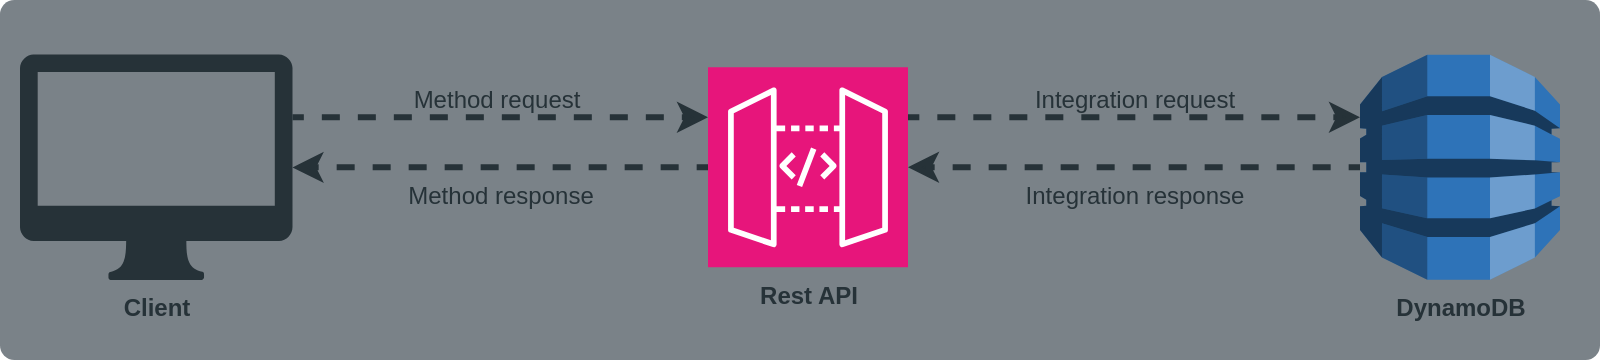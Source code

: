 <mxfile version="24.5.3" type="device" pages="4">
  <diagram id="n53C7Ly3tryWoGmCWPEh" name="main">
    <mxGraphModel dx="2578" dy="997" grid="1" gridSize="10" guides="1" tooltips="1" connect="1" arrows="1" fold="1" page="1" pageScale="1" pageWidth="850" pageHeight="1100" math="0" shadow="0">
      <root>
        <mxCell id="0" />
        <mxCell id="1" parent="0" />
        <mxCell id="8fWvTWrf5ASatTZoQeHy-1" value="" style="rounded=1;whiteSpace=wrap;html=1;strokeColor=none;fillColor=#7A8288;strokeWidth=2;shadow=0;glass=0;arcSize=4;fontColor=#263238;" parent="1" vertex="1">
          <mxGeometry x="-180" y="100" width="800" height="180" as="geometry" />
        </mxCell>
        <mxCell id="hWgJUITcQAsQmYvhGfW3-1" style="edgeStyle=orthogonalEdgeStyle;rounded=0;orthogonalLoop=1;jettySize=auto;html=1;dashed=1;flowAnimation=1;strokeWidth=3;flowAnimationDuration=1000;fixDash=0;anchorPointDirection=1;snapToPoint=0;flowAnimationDirection=normal;entryX=0;entryY=0.25;entryDx=0;entryDy=0;entryPerimeter=0;strokeColor=#263238;fontColor=#263238;" parent="1" source="hWgJUITcQAsQmYvhGfW3-3" target="hWgJUITcQAsQmYvhGfW3-4" edge="1">
          <mxGeometry relative="1" as="geometry">
            <Array as="points">
              <mxPoint x="70" y="159" />
            </Array>
          </mxGeometry>
        </mxCell>
        <mxCell id="hWgJUITcQAsQmYvhGfW3-2" value="Method request" style="edgeLabel;html=1;align=center;verticalAlign=bottom;resizable=0;points=[];labelBackgroundColor=none;fontSize=12;fontColor=#263238;" parent="hWgJUITcQAsQmYvhGfW3-1" vertex="1" connectable="0">
          <mxGeometry x="-0.18" y="-1" relative="1" as="geometry">
            <mxPoint x="16" y="-1" as="offset" />
          </mxGeometry>
        </mxCell>
        <mxCell id="hWgJUITcQAsQmYvhGfW3-3" value="Client" style="sketch=0;pointerEvents=1;shadow=0;dashed=0;html=1;strokeColor=none;fillColor=#263238;labelPosition=center;verticalLabelPosition=bottom;verticalAlign=top;outlineConnect=0;align=center;shape=mxgraph.office.devices.mac_client;fontStyle=1;aspect=fixed;fontColor=#263238;" parent="1" vertex="1">
          <mxGeometry x="-170" y="127.25" width="136.25" height="112.75" as="geometry" />
        </mxCell>
        <mxCell id="hWgJUITcQAsQmYvhGfW3-4" value="Rest API" style="sketch=0;points=[[0,0,0],[0.25,0,0],[0.5,0,0],[0.75,0,0],[1,0,0],[0,1,0],[0.25,1,0],[0.5,1,0],[0.75,1,0],[1,1,0],[0,0.25,0],[0,0.5,0],[0,0.75,0],[1,0.25,0],[1,0.5,0],[1,0.75,0]];outlineConnect=0;fontColor=#263238;fillColor=#E7157B;strokeColor=#ffffff;dashed=0;verticalLabelPosition=bottom;verticalAlign=top;align=center;html=1;fontSize=12;fontStyle=1;aspect=fixed;shape=mxgraph.aws4.resourceIcon;resIcon=mxgraph.aws4.api_gateway;" parent="1" vertex="1">
          <mxGeometry x="174" y="133.625" width="100" height="100" as="geometry" />
        </mxCell>
        <mxCell id="hWgJUITcQAsQmYvhGfW3-5" value="&lt;span&gt;DynamoDB&lt;/span&gt;" style="outlineConnect=0;dashed=0;verticalLabelPosition=bottom;verticalAlign=top;align=center;html=1;shape=mxgraph.aws3.dynamo_db;fillColor=#2E73B8;gradientColor=none;aspect=fixed;fontStyle=1;fontColor=#263238;" parent="1" vertex="1">
          <mxGeometry x="500" y="127.37" width="100" height="112.51" as="geometry" />
        </mxCell>
        <mxCell id="hWgJUITcQAsQmYvhGfW3-6" value="Integration request" style="edgeStyle=orthogonalEdgeStyle;rounded=0;orthogonalLoop=1;jettySize=auto;html=1;dashed=1;flowAnimation=1;strokeWidth=3;flowAnimationDuration=1000;fixDash=0;anchorPointDirection=1;snapToPoint=0;flowAnimationDirection=normal;exitX=1;exitY=0.25;exitDx=0;exitDy=0;exitPerimeter=0;fontSize=12;labelBackgroundColor=none;verticalAlign=bottom;fontColor=#263238;strokeColor=#263238;" parent="1" source="hWgJUITcQAsQmYvhGfW3-4" target="hWgJUITcQAsQmYvhGfW3-5" edge="1">
          <mxGeometry relative="1" as="geometry">
            <mxPoint x="128" y="174" as="sourcePoint" />
            <mxPoint x="500" y="151" as="targetPoint" />
            <Array as="points">
              <mxPoint x="360" y="159" />
              <mxPoint x="360" y="159" />
            </Array>
          </mxGeometry>
        </mxCell>
        <mxCell id="hWgJUITcQAsQmYvhGfW3-7" value="Integration response" style="edgeStyle=orthogonalEdgeStyle;rounded=0;orthogonalLoop=1;jettySize=auto;html=1;dashed=1;flowAnimation=1;strokeWidth=3;flowAnimationDuration=1000;fixDash=0;anchorPointDirection=1;snapToPoint=0;flowAnimationDirection=normal;labelBackgroundColor=none;textShadow=0;fontSize=12;verticalAlign=top;strokeColor=#263238;fontColor=#263238;" parent="1" source="hWgJUITcQAsQmYvhGfW3-5" target="hWgJUITcQAsQmYvhGfW3-4" edge="1">
          <mxGeometry relative="1" as="geometry">
            <mxPoint x="343" y="161" as="sourcePoint" />
            <mxPoint x="510" y="161" as="targetPoint" />
          </mxGeometry>
        </mxCell>
        <mxCell id="hWgJUITcQAsQmYvhGfW3-8" value="Method response" style="edgeStyle=orthogonalEdgeStyle;rounded=0;orthogonalLoop=1;jettySize=auto;html=1;dashed=1;flowAnimation=1;strokeWidth=3;flowAnimationDuration=1000;fixDash=0;anchorPointDirection=1;snapToPoint=0;flowAnimationDirection=normal;labelBackgroundColor=none;fontSize=12;verticalAlign=top;strokeColor=#263238;fontColor=#263238;" parent="1" source="hWgJUITcQAsQmYvhGfW3-4" target="hWgJUITcQAsQmYvhGfW3-3" edge="1">
          <mxGeometry relative="1" as="geometry">
            <mxPoint x="257" y="170" as="sourcePoint" />
            <mxPoint x="90" y="170" as="targetPoint" />
            <Array as="points" />
          </mxGeometry>
        </mxCell>
      </root>
    </mxGraphModel>
  </diagram>
  <diagram name="method_request" id="6o8CZv3Ip9dZTEALtOeO">
    <mxGraphModel dx="2445" dy="920" grid="1" gridSize="10" guides="1" tooltips="1" connect="1" arrows="1" fold="1" page="1" pageScale="1" pageWidth="850" pageHeight="1100" math="0" shadow="0">
      <root>
        <mxCell id="0" />
        <mxCell id="1" parent="0" />
        <mxCell id="i9ynW0Fy3JxZheoCbeSL-10" value="" style="rounded=1;whiteSpace=wrap;html=1;strokeColor=none;fillColor=#7A8288;arcSize=4;" parent="1" vertex="1">
          <mxGeometry x="-126" y="270" width="800" height="180" as="geometry" />
        </mxCell>
        <mxCell id="i9ynW0Fy3JxZheoCbeSL-11" value="&#xa;&lt;span style=&quot;font-family: Helvetica; font-size: 12px; font-style: normal; font-variant-ligatures: normal; font-variant-caps: normal; font-weight: 700; letter-spacing: normal; orphans: 2; text-indent: 0px; text-transform: none; widows: 2; word-spacing: 0px; -webkit-text-stroke-width: 0px; white-space: nowrap; text-decoration-thickness: initial; text-decoration-style: initial; text-decoration-color: initial; float: none; display: inline !important;&quot;&gt;Client send request&lt;/span&gt;&lt;div style=&quot;forced-color-adjust: none; font-family: Helvetica; font-size: 12px; font-style: normal; font-variant-ligatures: normal; font-variant-caps: normal; font-weight: 700; letter-spacing: normal; orphans: 2; text-indent: 0px; text-transform: none; widows: 2; word-spacing: 0px; -webkit-text-stroke-width: 0px; white-space: nowrap; text-decoration-thickness: initial; text-decoration-style: initial; text-decoration-color: initial;&quot;&gt;to API Gateway&lt;/div&gt;&#xa;&#xa;" style="edgeStyle=orthogonalEdgeStyle;rounded=0;orthogonalLoop=1;jettySize=auto;html=1;dashed=1;flowAnimation=1;strokeWidth=3;flowAnimationDuration=1000;fixDash=0;anchorPointDirection=1;snapToPoint=0;flowAnimationDirection=normal;entryX=0;entryY=0.25;entryDx=0;entryDy=0;entryPerimeter=0;strokeColor=#e7157b;fontSize=12;labelBackgroundColor=none;align=center;verticalAlign=bottom;fontColor=#263238;" parent="1" source="i9ynW0Fy3JxZheoCbeSL-13" target="i9ynW0Fy3JxZheoCbeSL-14" edge="1">
          <mxGeometry x="-0.0" y="-31" relative="1" as="geometry">
            <Array as="points">
              <mxPoint x="120" y="329" />
            </Array>
            <mxPoint as="offset" />
          </mxGeometry>
        </mxCell>
        <mxCell id="i9ynW0Fy3JxZheoCbeSL-12" value="&lt;span style=&quot;color: rgba(0, 0, 0, 0); font-family: monospace; font-size: 0px; text-align: start;&quot;&gt;%3CmxGraphModel%3E%3Croot%3E%3CmxCell%20id%3D%220%22%2F%3E%3CmxCell%20id%3D%221%22%20parent%3D%220%22%2F%3E%3CmxCell%20id%3D%222%22%20value%3D%22Client%20send%20request%26lt%3Bdiv%20style%3D%26quot%3Bfont-size%3A%207px%3B%26quot%3B%26gt%3Bto%20API%20Gateway%26lt%3B%2Fdiv%26gt%3B%22%20style%3D%22edgeLabel%3Bhtml%3D1%3Balign%3Dcenter%3BverticalAlign%3Dmiddle%3Bresizable%3D0%3Bpoints%3D%5B%5D%3BlabelBackgroundColor%3Dnone%3BfontSize%3D7%3BfontStyle%3D1%22%20vertex%3D%221%22%20connectable%3D%220%22%20parent%3D%221%22%3E%3CmxGeometry%20x%3D%22193.71%22%20y%3D%22150.771%22%20as%3D%22geometry%22%2F%3E%3C%2FmxCell%3E%3C%2Froot%3E%3C%2FmxGraphModel%3E&lt;/span&gt;" style="edgeLabel;html=1;align=center;verticalAlign=bottom;resizable=0;points=[];labelBackgroundColor=none;fontSize=12;" parent="i9ynW0Fy3JxZheoCbeSL-11" vertex="1" connectable="0">
          <mxGeometry x="-0.18" y="-1" relative="1" as="geometry">
            <mxPoint x="16" y="-1" as="offset" />
          </mxGeometry>
        </mxCell>
        <mxCell id="i9ynW0Fy3JxZheoCbeSL-13" value="Client" style="sketch=0;pointerEvents=1;shadow=0;dashed=0;html=1;strokeColor=none;fillColor=#263238;labelPosition=center;verticalLabelPosition=bottom;verticalAlign=top;outlineConnect=0;align=center;shape=mxgraph.office.devices.mac_client;fontStyle=1;aspect=fixed;fontColor=#263238;" parent="1" vertex="1">
          <mxGeometry x="-120" y="297.25" width="136.25" height="112.75" as="geometry" />
        </mxCell>
        <mxCell id="i9ynW0Fy3JxZheoCbeSL-14" value="Rest API" style="sketch=0;points=[[0,0,0],[0.25,0,0],[0.5,0,0],[0.75,0,0],[1,0,0],[0,1,0],[0.25,1,0],[0.5,1,0],[0.75,1,0],[1,1,0],[0,0.25,0],[0,0.5,0],[0,0.75,0],[1,0.25,0],[1,0.5,0],[1,0.75,0]];outlineConnect=0;fontColor=#263238;fillColor=#E7157B;strokeColor=#ffffff;dashed=0;verticalLabelPosition=bottom;verticalAlign=top;align=center;html=1;fontSize=12;fontStyle=1;aspect=fixed;shape=mxgraph.aws4.resourceIcon;resIcon=mxgraph.aws4.api_gateway;" parent="1" vertex="1">
          <mxGeometry x="224" y="303.625" width="100" height="100" as="geometry" />
        </mxCell>
        <mxCell id="i9ynW0Fy3JxZheoCbeSL-15" value="&lt;span&gt;DynamoDB&lt;/span&gt;" style="outlineConnect=0;dashed=0;verticalLabelPosition=bottom;verticalAlign=top;align=center;html=1;shape=mxgraph.aws3.dynamo_db;fillColor=#2E73B8;gradientColor=none;aspect=fixed;fontStyle=1;fontColor=#263238;" parent="1" vertex="1">
          <mxGeometry x="550" y="297.37" width="100" height="112.51" as="geometry" />
        </mxCell>
        <mxCell id="i9ynW0Fy3JxZheoCbeSL-16" value="" style="edgeStyle=orthogonalEdgeStyle;rounded=0;orthogonalLoop=1;jettySize=auto;html=1;dashed=1;flowAnimation=0;strokeWidth=2;flowAnimationDuration=1000;fixDash=0;anchorPointDirection=1;snapToPoint=0;flowAnimationDirection=normal;exitX=1;exitY=0.25;exitDx=0;exitDy=0;exitPerimeter=0;fontSize=12;labelBackgroundColor=none;verticalAlign=bottom;strokeColor=#263238;" parent="1" source="i9ynW0Fy3JxZheoCbeSL-14" target="i9ynW0Fy3JxZheoCbeSL-15" edge="1">
          <mxGeometry relative="1" as="geometry">
            <mxPoint x="178" y="344" as="sourcePoint" />
            <mxPoint x="550" y="321" as="targetPoint" />
            <Array as="points">
              <mxPoint x="410" y="329" />
              <mxPoint x="410" y="329" />
            </Array>
          </mxGeometry>
        </mxCell>
        <mxCell id="i9ynW0Fy3JxZheoCbeSL-17" value="" style="edgeStyle=orthogonalEdgeStyle;rounded=0;orthogonalLoop=1;jettySize=auto;html=1;dashed=1;flowAnimation=0;strokeWidth=2;flowAnimationDuration=1000;fixDash=0;anchorPointDirection=1;snapToPoint=0;flowAnimationDirection=normal;labelBackgroundColor=none;textShadow=1;fontSize=12;verticalAlign=top;strokeColor=#263238;" parent="1" source="i9ynW0Fy3JxZheoCbeSL-15" target="i9ynW0Fy3JxZheoCbeSL-14" edge="1">
          <mxGeometry relative="1" as="geometry">
            <mxPoint x="393" y="331" as="sourcePoint" />
            <mxPoint x="560" y="331" as="targetPoint" />
          </mxGeometry>
        </mxCell>
        <mxCell id="i9ynW0Fy3JxZheoCbeSL-18" value="" style="edgeStyle=orthogonalEdgeStyle;rounded=0;orthogonalLoop=1;jettySize=auto;html=1;dashed=1;flowAnimation=0;strokeWidth=2;flowAnimationDuration=1000;fixDash=0;anchorPointDirection=1;snapToPoint=0;flowAnimationDirection=normal;labelBackgroundColor=none;fontSize=12;verticalAlign=top;strokeColor=#263238;" parent="1" source="i9ynW0Fy3JxZheoCbeSL-14" target="i9ynW0Fy3JxZheoCbeSL-13" edge="1">
          <mxGeometry relative="1" as="geometry">
            <mxPoint x="307" y="340" as="sourcePoint" />
            <mxPoint x="140" y="340" as="targetPoint" />
            <Array as="points" />
          </mxGeometry>
        </mxCell>
      </root>
    </mxGraphModel>
  </diagram>
  <diagram id="AsL_UbO-UPVM6erIK2UO" name="integration_request">
    <mxGraphModel dx="1838" dy="570" grid="1" gridSize="10" guides="1" tooltips="1" connect="1" arrows="1" fold="1" page="1" pageScale="1" pageWidth="850" pageHeight="1100" math="0" shadow="0">
      <root>
        <mxCell id="0" />
        <mxCell id="1" parent="0" />
        <mxCell id="mONAfLxAecwVjxYk5vqd-1" value="" style="rounded=1;whiteSpace=wrap;html=1;strokeColor=none;fillColor=#7A8288;arcSize=4;fontColor=#263238;" parent="1" vertex="1">
          <mxGeometry x="-126" y="263.62" width="800" height="180" as="geometry" />
        </mxCell>
        <mxCell id="mONAfLxAecwVjxYk5vqd-2" value="" style="edgeStyle=orthogonalEdgeStyle;rounded=0;orthogonalLoop=1;jettySize=auto;html=1;dashed=1;flowAnimation=0;strokeWidth=2;flowAnimationDuration=1000;fixDash=0;anchorPointDirection=1;snapToPoint=0;flowAnimationDirection=normal;entryX=0;entryY=0.25;entryDx=0;entryDy=0;entryPerimeter=0;strokeColor=#263238;fontSize=12;labelBackgroundColor=none;align=center;verticalAlign=bottom;fontColor=#263238;" parent="1" source="mONAfLxAecwVjxYk5vqd-4" target="mONAfLxAecwVjxYk5vqd-5" edge="1">
          <mxGeometry x="-0.001" y="-31" relative="1" as="geometry">
            <Array as="points">
              <mxPoint x="120" y="329" />
            </Array>
            <mxPoint as="offset" />
          </mxGeometry>
        </mxCell>
        <mxCell id="mONAfLxAecwVjxYk5vqd-3" value="&lt;span style=&quot;font-family: monospace; font-size: 0px; text-align: start;&quot;&gt;%3CmxGraphModel%3E%3Croot%3E%3CmxCell%20id%3D%220%22%2F%3E%3CmxCell%20id%3D%221%22%20parent%3D%220%22%2F%3E%3CmxCell%20id%3D%222%22%20value%3D%22Client%20send%20request%26lt%3Bdiv%20style%3D%26quot%3Bfont-size%3A%207px%3B%26quot%3B%26gt%3Bto%20API%20Gateway%26lt%3B%2Fdiv%26gt%3B%22%20style%3D%22edgeLabel%3Bhtml%3D1%3Balign%3Dcenter%3BverticalAlign%3Dmiddle%3Bresizable%3D0%3Bpoints%3D%5B%5D%3BlabelBackgroundColor%3Dnone%3BfontSize%3D7%3BfontStyle%3D1%22%20vertex%3D%221%22%20connectable%3D%220%22%20parent%3D%221%22%3E%3CmxGeometry%20x%3D%22193.71%22%20y%3D%22150.771%22%20as%3D%22geometry%22%2F%3E%3C%2FmxCell%3E%3C%2Froot%3E%3C%2FmxGraphModel%3E&lt;/span&gt;" style="edgeLabel;html=1;align=center;verticalAlign=bottom;resizable=0;points=[];labelBackgroundColor=none;fontSize=12;fontColor=#263238;" parent="mONAfLxAecwVjxYk5vqd-2" vertex="1" connectable="0">
          <mxGeometry x="-0.18" y="-1" relative="1" as="geometry">
            <mxPoint x="16" y="-1" as="offset" />
          </mxGeometry>
        </mxCell>
        <mxCell id="mONAfLxAecwVjxYk5vqd-4" value="Client" style="sketch=0;pointerEvents=1;shadow=0;dashed=0;html=1;strokeColor=none;fillColor=#263238;labelPosition=center;verticalLabelPosition=bottom;verticalAlign=top;outlineConnect=0;align=center;shape=mxgraph.office.devices.mac_client;fontStyle=1;aspect=fixed;fontColor=#263238;" parent="1" vertex="1">
          <mxGeometry x="-120" y="297.25" width="136.25" height="112.75" as="geometry" />
        </mxCell>
        <mxCell id="mONAfLxAecwVjxYk5vqd-5" value="Rest API" style="sketch=0;points=[[0,0,0],[0.25,0,0],[0.5,0,0],[0.75,0,0],[1,0,0],[0,1,0],[0.25,1,0],[0.5,1,0],[0.75,1,0],[1,1,0],[0,0.25,0],[0,0.5,0],[0,0.75,0],[1,0.25,0],[1,0.5,0],[1,0.75,0]];outlineConnect=0;fontColor=#263238;fillColor=#E7157B;strokeColor=#ffffff;dashed=0;verticalLabelPosition=bottom;verticalAlign=top;align=center;html=1;fontSize=12;fontStyle=1;aspect=fixed;shape=mxgraph.aws4.resourceIcon;resIcon=mxgraph.aws4.api_gateway;" parent="1" vertex="1">
          <mxGeometry x="224" y="303.625" width="100" height="100" as="geometry" />
        </mxCell>
        <mxCell id="mONAfLxAecwVjxYk5vqd-6" value="&lt;span&gt;DynamoDB&lt;/span&gt;" style="outlineConnect=0;dashed=0;verticalLabelPosition=bottom;verticalAlign=top;align=center;html=1;shape=mxgraph.aws3.dynamo_db;fillColor=#2E73B8;gradientColor=none;aspect=fixed;fontStyle=1;fontColor=#263238;" parent="1" vertex="1">
          <mxGeometry x="550" y="297.37" width="100" height="112.51" as="geometry" />
        </mxCell>
        <mxCell id="mONAfLxAecwVjxYk5vqd-7" value="&lt;b&gt;API Gateway sends&lt;/b&gt;&lt;div&gt;&lt;b&gt;request to server&lt;/b&gt;&lt;/div&gt;" style="edgeStyle=orthogonalEdgeStyle;rounded=0;orthogonalLoop=1;jettySize=auto;html=1;dashed=1;flowAnimation=1;strokeWidth=3;flowAnimationDuration=1000;fixDash=0;anchorPointDirection=1;snapToPoint=0;flowAnimationDirection=normal;fontSize=12;labelBackgroundColor=none;verticalAlign=bottom;strokeColor=#e7157b;exitX=1;exitY=0.25;exitDx=0;exitDy=0;exitPerimeter=0;fontColor=#263238;endFill=1;" parent="1" source="mONAfLxAecwVjxYk5vqd-5" target="mONAfLxAecwVjxYk5vqd-6" edge="1">
          <mxGeometry relative="1" as="geometry">
            <mxPoint x="178" y="344" as="sourcePoint" />
            <mxPoint x="550" y="321" as="targetPoint" />
            <Array as="points">
              <mxPoint x="550" y="329" />
              <mxPoint x="550" y="329" />
            </Array>
          </mxGeometry>
        </mxCell>
        <mxCell id="mONAfLxAecwVjxYk5vqd-8" value="" style="edgeStyle=orthogonalEdgeStyle;rounded=0;orthogonalLoop=1;jettySize=auto;html=1;dashed=1;flowAnimation=0;strokeWidth=2;flowAnimationDuration=1000;fixDash=0;anchorPointDirection=1;snapToPoint=0;flowAnimationDirection=normal;labelBackgroundColor=none;textShadow=1;fontSize=12;verticalAlign=top;fontColor=#263238;strokeColor=#263238;" parent="1" source="mONAfLxAecwVjxYk5vqd-6" target="mONAfLxAecwVjxYk5vqd-5" edge="1">
          <mxGeometry relative="1" as="geometry">
            <mxPoint x="393" y="331" as="sourcePoint" />
            <mxPoint x="560" y="331" as="targetPoint" />
          </mxGeometry>
        </mxCell>
        <mxCell id="mONAfLxAecwVjxYk5vqd-9" value="" style="edgeStyle=orthogonalEdgeStyle;rounded=0;orthogonalLoop=1;jettySize=auto;html=1;dashed=1;flowAnimation=0;strokeWidth=2;flowAnimationDuration=1000;fixDash=0;anchorPointDirection=1;snapToPoint=0;flowAnimationDirection=normal;labelBackgroundColor=none;fontSize=12;verticalAlign=top;fontColor=#263238;strokeColor=#263238;" parent="1" source="mONAfLxAecwVjxYk5vqd-5" target="mONAfLxAecwVjxYk5vqd-4" edge="1">
          <mxGeometry relative="1" as="geometry">
            <mxPoint x="307" y="340" as="sourcePoint" />
            <mxPoint x="140" y="340" as="targetPoint" />
            <Array as="points" />
          </mxGeometry>
        </mxCell>
      </root>
    </mxGraphModel>
  </diagram>
  <diagram id="ZGUZH4gbHVQky6lZ8MoL" name="integration_response">
    <mxGraphModel dx="2578" dy="997" grid="1" gridSize="10" guides="1" tooltips="1" connect="1" arrows="1" fold="1" page="1" pageScale="1" pageWidth="850" pageHeight="1100" math="0" shadow="0">
      <root>
        <mxCell id="0" />
        <mxCell id="1" parent="0" />
        <mxCell id="23-S18md7jhsvd0fF1N1-1" value="" style="rounded=1;whiteSpace=wrap;html=1;strokeColor=none;fillColor=#7a8288;fontColor=#263238;arcSize=4;" vertex="1" parent="1">
          <mxGeometry x="-126" y="263.62" width="800" height="180" as="geometry" />
        </mxCell>
        <mxCell id="23-S18md7jhsvd0fF1N1-2" value="" style="edgeStyle=orthogonalEdgeStyle;rounded=0;orthogonalLoop=1;jettySize=auto;html=1;dashed=1;flowAnimation=0;strokeWidth=2;flowAnimationDuration=1000;fixDash=0;anchorPointDirection=1;snapToPoint=0;flowAnimationDirection=normal;entryX=0;entryY=0.25;entryDx=0;entryDy=0;entryPerimeter=0;strokeColor=#263238;fontSize=12;labelBackgroundColor=none;align=center;verticalAlign=bottom;fontColor=#263238;" edge="1" parent="1" source="23-S18md7jhsvd0fF1N1-4" target="23-S18md7jhsvd0fF1N1-5">
          <mxGeometry x="-0.001" y="-31" relative="1" as="geometry">
            <Array as="points">
              <mxPoint x="120" y="329" />
            </Array>
            <mxPoint as="offset" />
          </mxGeometry>
        </mxCell>
        <mxCell id="23-S18md7jhsvd0fF1N1-3" value="&lt;span style=&quot;font-family: monospace; font-size: 0px; text-align: start;&quot;&gt;%3CmxGraphModel%3E%3Croot%3E%3CmxCell%20id%3D%220%22%2F%3E%3CmxCell%20id%3D%221%22%20parent%3D%220%22%2F%3E%3CmxCell%20id%3D%222%22%20value%3D%22Client%20send%20request%26lt%3Bdiv%20style%3D%26quot%3Bfont-size%3A%207px%3B%26quot%3B%26gt%3Bto%20API%20Gateway%26lt%3B%2Fdiv%26gt%3B%22%20style%3D%22edgeLabel%3Bhtml%3D1%3Balign%3Dcenter%3BverticalAlign%3Dmiddle%3Bresizable%3D0%3Bpoints%3D%5B%5D%3BlabelBackgroundColor%3Dnone%3BfontSize%3D7%3BfontStyle%3D1%22%20vertex%3D%221%22%20connectable%3D%220%22%20parent%3D%221%22%3E%3CmxGeometry%20x%3D%22193.71%22%20y%3D%22150.771%22%20as%3D%22geometry%22%2F%3E%3C%2FmxCell%3E%3C%2Froot%3E%3C%2FmxGraphModel%3E&lt;/span&gt;" style="edgeLabel;html=1;align=center;verticalAlign=bottom;resizable=0;points=[];labelBackgroundColor=none;fontSize=12;fontColor=#263238;" vertex="1" connectable="0" parent="23-S18md7jhsvd0fF1N1-2">
          <mxGeometry x="-0.18" y="-1" relative="1" as="geometry">
            <mxPoint x="16" y="-1" as="offset" />
          </mxGeometry>
        </mxCell>
        <mxCell id="23-S18md7jhsvd0fF1N1-4" value="Client" style="sketch=0;pointerEvents=1;shadow=0;dashed=0;html=1;strokeColor=none;fillColor=#263238;labelPosition=center;verticalLabelPosition=bottom;verticalAlign=top;outlineConnect=0;align=center;shape=mxgraph.office.devices.mac_client;fontStyle=1;aspect=fixed;fontColor=#263238;" vertex="1" parent="1">
          <mxGeometry x="-120" y="297.25" width="136.25" height="112.75" as="geometry" />
        </mxCell>
        <mxCell id="23-S18md7jhsvd0fF1N1-5" value="Rest API" style="sketch=0;points=[[0,0,0],[0.25,0,0],[0.5,0,0],[0.75,0,0],[1,0,0],[0,1,0],[0.25,1,0],[0.5,1,0],[0.75,1,0],[1,1,0],[0,0.25,0],[0,0.5,0],[0,0.75,0],[1,0.25,0],[1,0.5,0],[1,0.75,0]];outlineConnect=0;fontColor=#263238;fillColor=#E7157B;strokeColor=#ffffff;dashed=0;verticalLabelPosition=bottom;verticalAlign=top;align=center;html=1;fontSize=12;fontStyle=1;aspect=fixed;shape=mxgraph.aws4.resourceIcon;resIcon=mxgraph.aws4.api_gateway;" vertex="1" parent="1">
          <mxGeometry x="224" y="303.625" width="100" height="100" as="geometry" />
        </mxCell>
        <mxCell id="23-S18md7jhsvd0fF1N1-6" value="&lt;span&gt;DynamoDB&lt;/span&gt;" style="outlineConnect=0;dashed=0;verticalLabelPosition=bottom;verticalAlign=top;align=center;html=1;shape=mxgraph.aws3.dynamo_db;fillColor=#2E73B8;gradientColor=none;aspect=fixed;fontStyle=1;fontColor=#263238;" vertex="1" parent="1">
          <mxGeometry x="550" y="297.37" width="100" height="112.51" as="geometry" />
        </mxCell>
        <mxCell id="23-S18md7jhsvd0fF1N1-7" value="" style="edgeStyle=orthogonalEdgeStyle;rounded=0;orthogonalLoop=1;jettySize=auto;html=1;dashed=1;flowAnimation=0;strokeWidth=2;flowAnimationDuration=1000;fixDash=0;anchorPointDirection=1;snapToPoint=0;flowAnimationDirection=normal;fontSize=12;labelBackgroundColor=none;verticalAlign=bottom;strokeColor=#263238;exitX=1;exitY=0.25;exitDx=0;exitDy=0;exitPerimeter=0;fontColor=#263238;" edge="1" parent="1" source="23-S18md7jhsvd0fF1N1-5" target="23-S18md7jhsvd0fF1N1-6">
          <mxGeometry relative="1" as="geometry">
            <mxPoint x="178" y="344" as="sourcePoint" />
            <mxPoint x="550" y="321" as="targetPoint" />
            <Array as="points">
              <mxPoint x="550" y="329" />
              <mxPoint x="550" y="329" />
            </Array>
          </mxGeometry>
        </mxCell>
        <mxCell id="23-S18md7jhsvd0fF1N1-8" value="Server responds&lt;div&gt;to the API&lt;/div&gt;" style="edgeStyle=orthogonalEdgeStyle;rounded=0;orthogonalLoop=1;jettySize=auto;html=1;dashed=1;flowAnimation=1;strokeWidth=3;flowAnimationDuration=1000;fixDash=0;anchorPointDirection=1;snapToPoint=0;flowAnimationDirection=normal;labelBackgroundColor=none;textShadow=0;fontSize=12;verticalAlign=top;strokeColor=#e7157b;fontStyle=1;fontColor=#263238;" edge="1" parent="1" source="23-S18md7jhsvd0fF1N1-6" target="23-S18md7jhsvd0fF1N1-5">
          <mxGeometry relative="1" as="geometry">
            <mxPoint x="393" y="331" as="sourcePoint" />
            <mxPoint x="560" y="331" as="targetPoint" />
          </mxGeometry>
        </mxCell>
        <mxCell id="23-S18md7jhsvd0fF1N1-9" value="" style="edgeStyle=orthogonalEdgeStyle;rounded=0;orthogonalLoop=1;jettySize=auto;html=1;dashed=1;flowAnimation=0;strokeWidth=2;flowAnimationDuration=1000;fixDash=0;anchorPointDirection=1;snapToPoint=0;flowAnimationDirection=normal;labelBackgroundColor=none;fontSize=12;verticalAlign=top;fontColor=#263238;strokeColor=#263238;" edge="1" parent="1" source="23-S18md7jhsvd0fF1N1-5" target="23-S18md7jhsvd0fF1N1-4">
          <mxGeometry relative="1" as="geometry">
            <mxPoint x="307" y="340" as="sourcePoint" />
            <mxPoint x="140" y="340" as="targetPoint" />
            <Array as="points" />
          </mxGeometry>
        </mxCell>
      </root>
    </mxGraphModel>
  </diagram>
</mxfile>
